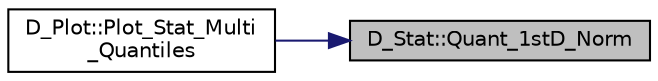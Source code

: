 digraph "D_Stat::Quant_1stD_Norm"
{
 // LATEX_PDF_SIZE
  edge [fontname="Helvetica",fontsize="10",labelfontname="Helvetica",labelfontsize="10"];
  node [fontname="Helvetica",fontsize="10",shape=record];
  rankdir="RL";
  Node1 [label="D_Stat::Quant_1stD_Norm",height=0.2,width=0.4,color="black", fillcolor="grey75", style="filled", fontcolor="black",tooltip=" "];
  Node1 -> Node2 [dir="back",color="midnightblue",fontsize="10",style="solid"];
  Node2 [label="D_Plot::Plot_Stat_Multi\l_Quantiles",height=0.2,width=0.4,color="black", fillcolor="white", style="filled",URL="$class_d___plot.html#af42b1bf0067f3f4c5d3b03e82e216b26",tooltip=" "];
}
